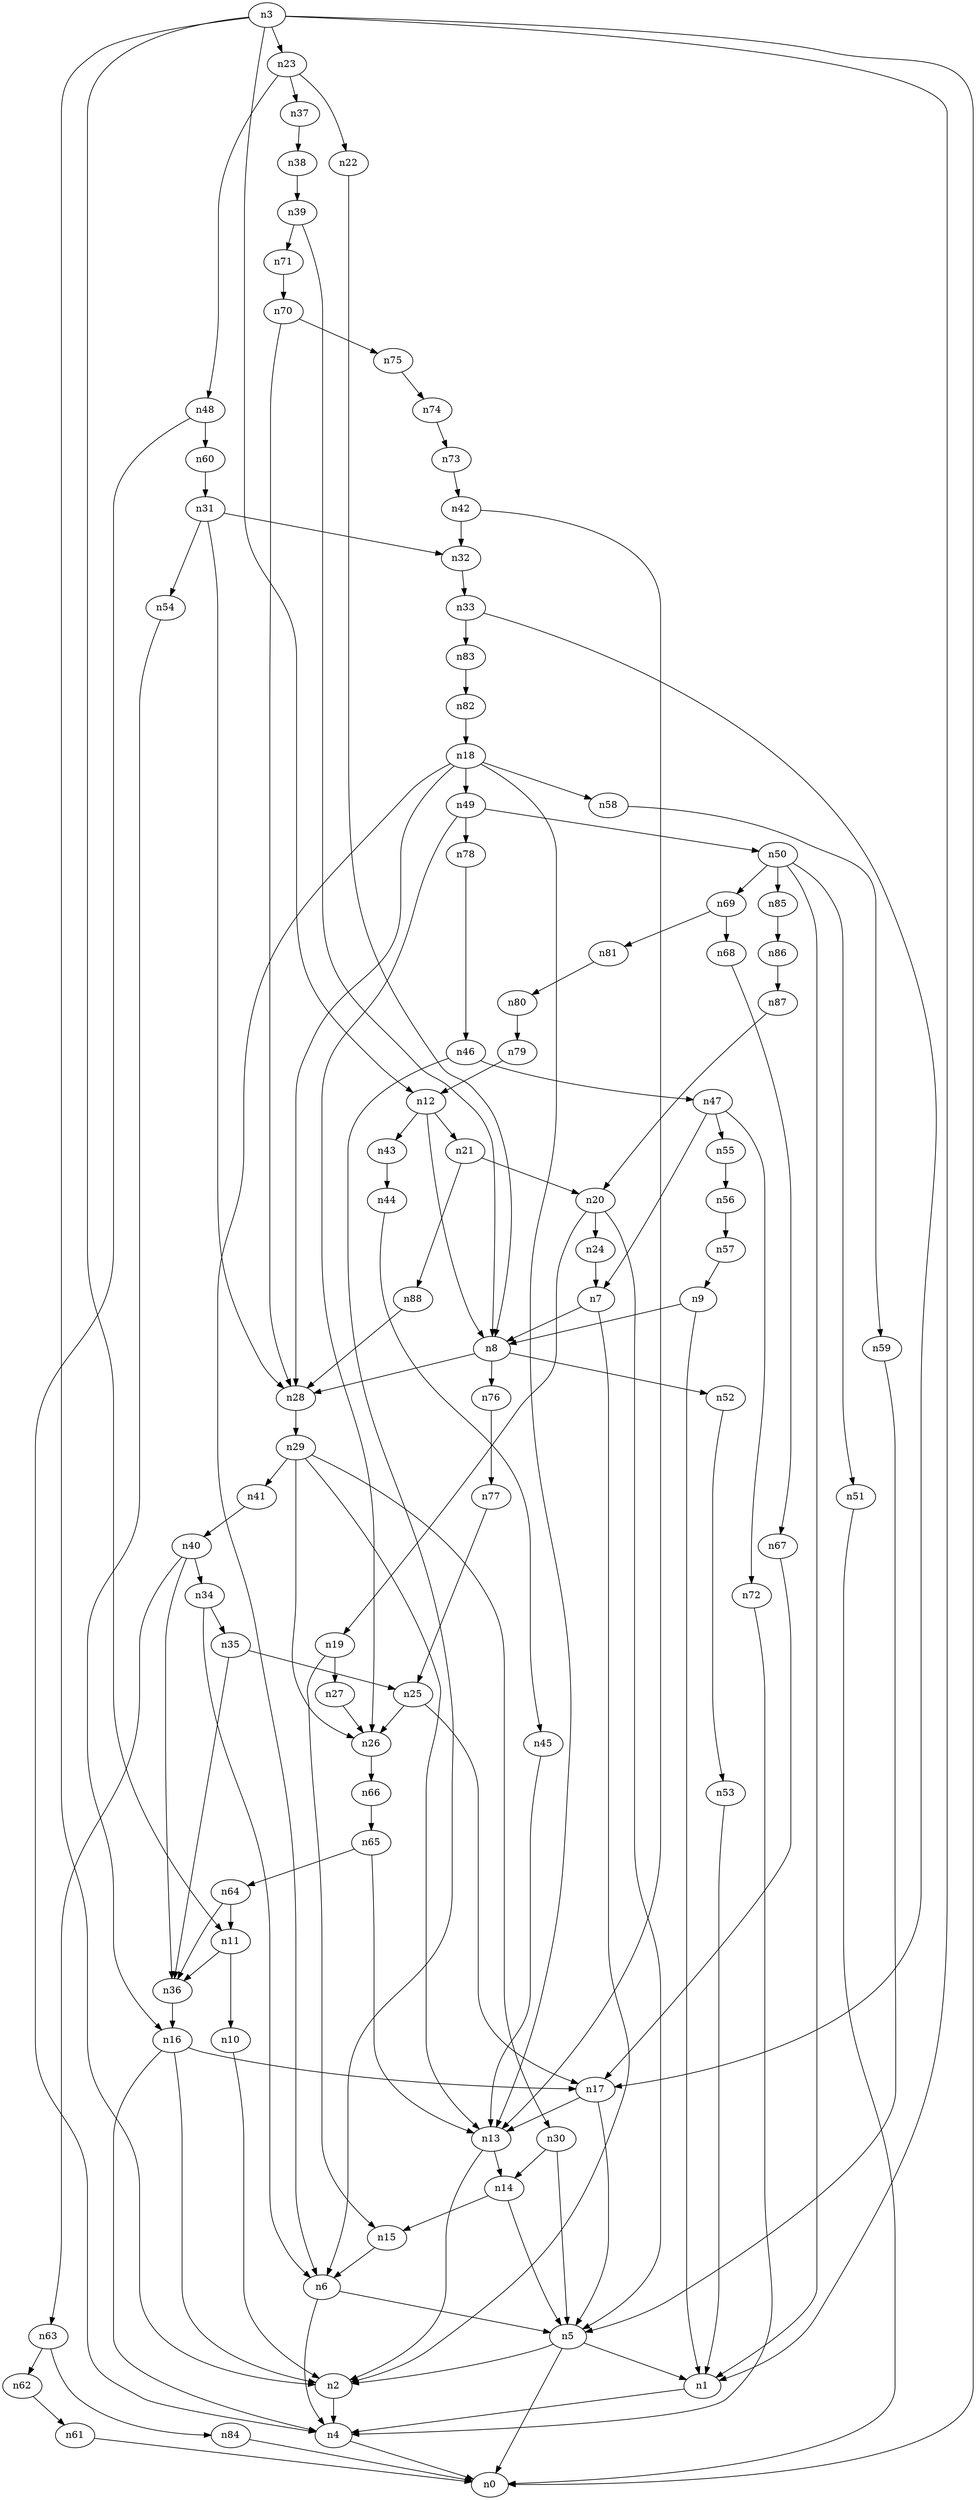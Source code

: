 digraph G {
	n1 -> n4	 [_graphml_id=e4];
	n2 -> n4	 [_graphml_id=e7];
	n3 -> n0	 [_graphml_id=e0];
	n3 -> n1	 [_graphml_id=e3];
	n3 -> n2	 [_graphml_id=e6];
	n3 -> n11	 [_graphml_id=e17];
	n3 -> n12	 [_graphml_id=e18];
	n3 -> n23	 [_graphml_id=e36];
	n4 -> n0	 [_graphml_id=e1];
	n5 -> n0	 [_graphml_id=e2];
	n5 -> n1	 [_graphml_id=e5];
	n5 -> n2	 [_graphml_id=e8];
	n6 -> n4	 [_graphml_id=e10];
	n6 -> n5	 [_graphml_id=e9];
	n7 -> n2	 [_graphml_id=e11];
	n7 -> n8	 [_graphml_id=e12];
	n8 -> n28	 [_graphml_id=e44];
	n8 -> n52	 [_graphml_id=e84];
	n8 -> n76	 [_graphml_id=e124];
	n9 -> n1	 [_graphml_id=e14];
	n9 -> n8	 [_graphml_id=e13];
	n10 -> n2	 [_graphml_id=e15];
	n11 -> n10	 [_graphml_id=e16];
	n11 -> n36	 [_graphml_id=e57];
	n12 -> n8	 [_graphml_id=e19];
	n12 -> n21	 [_graphml_id=e33];
	n12 -> n43	 [_graphml_id=e70];
	n13 -> n2	 [_graphml_id=e20];
	n13 -> n14	 [_graphml_id=e21];
	n14 -> n5	 [_graphml_id=e39];
	n14 -> n15	 [_graphml_id=e22];
	n15 -> n6	 [_graphml_id=e23];
	n16 -> n2	 [_graphml_id=e129];
	n16 -> n4	 [_graphml_id=e24];
	n16 -> n17	 [_graphml_id=e25];
	n17 -> n5	 [_graphml_id=e29];
	n17 -> n13	 [_graphml_id=e26];
	n18 -> n6	 [_graphml_id=e28];
	n18 -> n13	 [_graphml_id=e27];
	n18 -> n28	 [_graphml_id=e49];
	n18 -> n49	 [_graphml_id=e119];
	n18 -> n58	 [_graphml_id=e94];
	n19 -> n15	 [_graphml_id=e30];
	n19 -> n27	 [_graphml_id=e43];
	n20 -> n5	 [_graphml_id=e69];
	n20 -> n19	 [_graphml_id=e31];
	n20 -> n24	 [_graphml_id=e38];
	n21 -> n20	 [_graphml_id=e32];
	n21 -> n88	 [_graphml_id=e145];
	n22 -> n8	 [_graphml_id=e34];
	n23 -> n22	 [_graphml_id=e35];
	n23 -> n37	 [_graphml_id=e60];
	n23 -> n48	 [_graphml_id=e77];
	n24 -> n7	 [_graphml_id=e37];
	n25 -> n17	 [_graphml_id=e40];
	n25 -> n26	 [_graphml_id=e41];
	n26 -> n66	 [_graphml_id=e108];
	n27 -> n26	 [_graphml_id=e42];
	n28 -> n29	 [_graphml_id=e45];
	n29 -> n13	 [_graphml_id=e46];
	n29 -> n26	 [_graphml_id=e59];
	n29 -> n30	 [_graphml_id=e47];
	n29 -> n41	 [_graphml_id=e66];
	n30 -> n5	 [_graphml_id=e89];
	n30 -> n14	 [_graphml_id=e48];
	n31 -> n28	 [_graphml_id=e50];
	n31 -> n32	 [_graphml_id=e51];
	n31 -> n54	 [_graphml_id=e87];
	n32 -> n33	 [_graphml_id=e52];
	n33 -> n17	 [_graphml_id=e53];
	n33 -> n83	 [_graphml_id=e136];
	n34 -> n6	 [_graphml_id=e54];
	n34 -> n35	 [_graphml_id=e55];
	n35 -> n25	 [_graphml_id=e56];
	n35 -> n36	 [_graphml_id=e99];
	n36 -> n16	 [_graphml_id=e58];
	n37 -> n38	 [_graphml_id=e61];
	n38 -> n39	 [_graphml_id=e62];
	n39 -> n8	 [_graphml_id=e63];
	n39 -> n71	 [_graphml_id=e116];
	n40 -> n34	 [_graphml_id=e79];
	n40 -> n36	 [_graphml_id=e64];
	n40 -> n63	 [_graphml_id=e103];
	n41 -> n40	 [_graphml_id=e65];
	n42 -> n13	 [_graphml_id=e67];
	n42 -> n32	 [_graphml_id=e68];
	n43 -> n44	 [_graphml_id=e71];
	n44 -> n45	 [_graphml_id=e72];
	n45 -> n13	 [_graphml_id=e73];
	n46 -> n6	 [_graphml_id=e74];
	n46 -> n47	 [_graphml_id=e75];
	n47 -> n7	 [_graphml_id=e76];
	n47 -> n55	 [_graphml_id=e90];
	n47 -> n72	 [_graphml_id=e117];
	n48 -> n4	 [_graphml_id=e78];
	n48 -> n60	 [_graphml_id=e98];
	n49 -> n26	 [_graphml_id=e80];
	n49 -> n50	 [_graphml_id=e81];
	n49 -> n78	 [_graphml_id=e127];
	n50 -> n1	 [_graphml_id=e109];
	n50 -> n51	 [_graphml_id=e82];
	n50 -> n69	 [_graphml_id=e113];
	n50 -> n85	 [_graphml_id=e140];
	n51 -> n0	 [_graphml_id=e83];
	n52 -> n53	 [_graphml_id=e85];
	n53 -> n1	 [_graphml_id=e86];
	n54 -> n16	 [_graphml_id=e88];
	n55 -> n56	 [_graphml_id=e91];
	n56 -> n57	 [_graphml_id=e92];
	n57 -> n9	 [_graphml_id=e93];
	n58 -> n59	 [_graphml_id=e95];
	n59 -> n5	 [_graphml_id=e96];
	n60 -> n31	 [_graphml_id=e97];
	n61 -> n0	 [_graphml_id=e100];
	n62 -> n61	 [_graphml_id=e101];
	n63 -> n62	 [_graphml_id=e102];
	n63 -> n84	 [_graphml_id=e137];
	n64 -> n11	 [_graphml_id=e139];
	n64 -> n36	 [_graphml_id=e104];
	n65 -> n13	 [_graphml_id=e106];
	n65 -> n64	 [_graphml_id=e105];
	n66 -> n65	 [_graphml_id=e107];
	n67 -> n17	 [_graphml_id=e110];
	n68 -> n67	 [_graphml_id=e111];
	n69 -> n68	 [_graphml_id=e112];
	n69 -> n81	 [_graphml_id=e133];
	n70 -> n28	 [_graphml_id=e114];
	n70 -> n75	 [_graphml_id=e123];
	n71 -> n70	 [_graphml_id=e115];
	n72 -> n4	 [_graphml_id=e118];
	n73 -> n42	 [_graphml_id=e120];
	n74 -> n73	 [_graphml_id=e121];
	n75 -> n74	 [_graphml_id=e122];
	n76 -> n77	 [_graphml_id=e125];
	n77 -> n25	 [_graphml_id=e126];
	n78 -> n46	 [_graphml_id=e128];
	n79 -> n12	 [_graphml_id=e130];
	n80 -> n79	 [_graphml_id=e131];
	n81 -> n80	 [_graphml_id=e132];
	n82 -> n18	 [_graphml_id=e134];
	n83 -> n82	 [_graphml_id=e135];
	n84 -> n0	 [_graphml_id=e138];
	n85 -> n86	 [_graphml_id=e141];
	n86 -> n87	 [_graphml_id=e142];
	n87 -> n20	 [_graphml_id=e143];
	n88 -> n28	 [_graphml_id=e144];
}
